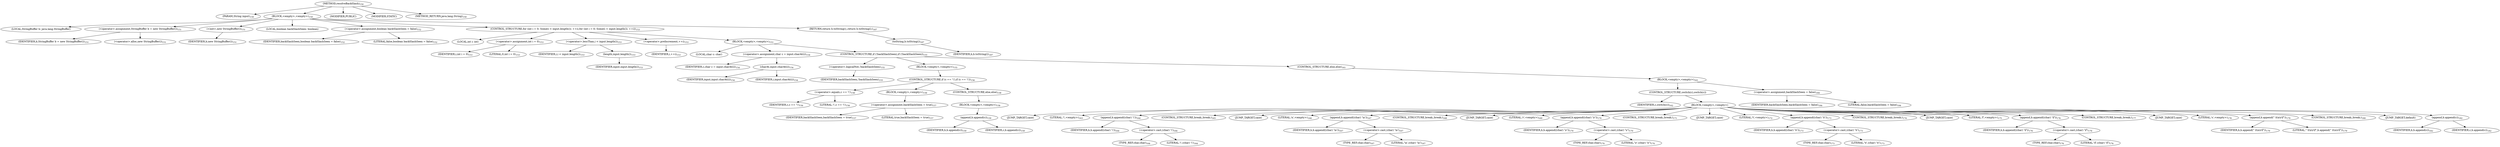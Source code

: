 digraph "resolveBackSlash" {  
"233" [label = <(METHOD,resolveBackSlash)<SUB>150</SUB>> ]
"234" [label = <(PARAM,String input)<SUB>150</SUB>> ]
"235" [label = <(BLOCK,&lt;empty&gt;,&lt;empty&gt;)<SUB>150</SUB>> ]
"12" [label = <(LOCAL,StringBuffer b: java.lang.StringBuffer)> ]
"236" [label = <(&lt;operator&gt;.assignment,StringBuffer b = new StringBuffer())<SUB>151</SUB>> ]
"237" [label = <(IDENTIFIER,b,StringBuffer b = new StringBuffer())<SUB>151</SUB>> ]
"238" [label = <(&lt;operator&gt;.alloc,new StringBuffer())<SUB>151</SUB>> ]
"239" [label = <(&lt;init&gt;,new StringBuffer())<SUB>151</SUB>> ]
"11" [label = <(IDENTIFIER,b,new StringBuffer())<SUB>151</SUB>> ]
"240" [label = <(LOCAL,boolean backSlashSeen: boolean)> ]
"241" [label = <(&lt;operator&gt;.assignment,boolean backSlashSeen = false)<SUB>152</SUB>> ]
"242" [label = <(IDENTIFIER,backSlashSeen,boolean backSlashSeen = false)<SUB>152</SUB>> ]
"243" [label = <(LITERAL,false,boolean backSlashSeen = false)<SUB>152</SUB>> ]
"244" [label = <(CONTROL_STRUCTURE,for (int i = 0; Some(i &lt; input.length()); ++i),for (int i = 0; Some(i &lt; input.length()); ++i))<SUB>153</SUB>> ]
"245" [label = <(LOCAL,int i: int)> ]
"246" [label = <(&lt;operator&gt;.assignment,int i = 0)<SUB>153</SUB>> ]
"247" [label = <(IDENTIFIER,i,int i = 0)<SUB>153</SUB>> ]
"248" [label = <(LITERAL,0,int i = 0)<SUB>153</SUB>> ]
"249" [label = <(&lt;operator&gt;.lessThan,i &lt; input.length())<SUB>153</SUB>> ]
"250" [label = <(IDENTIFIER,i,i &lt; input.length())<SUB>153</SUB>> ]
"251" [label = <(length,input.length())<SUB>153</SUB>> ]
"252" [label = <(IDENTIFIER,input,input.length())<SUB>153</SUB>> ]
"253" [label = <(&lt;operator&gt;.preIncrement,++i)<SUB>153</SUB>> ]
"254" [label = <(IDENTIFIER,i,++i)<SUB>153</SUB>> ]
"255" [label = <(BLOCK,&lt;empty&gt;,&lt;empty&gt;)<SUB>153</SUB>> ]
"256" [label = <(LOCAL,char c: char)> ]
"257" [label = <(&lt;operator&gt;.assignment,char c = input.charAt(i))<SUB>154</SUB>> ]
"258" [label = <(IDENTIFIER,c,char c = input.charAt(i))<SUB>154</SUB>> ]
"259" [label = <(charAt,input.charAt(i))<SUB>154</SUB>> ]
"260" [label = <(IDENTIFIER,input,input.charAt(i))<SUB>154</SUB>> ]
"261" [label = <(IDENTIFIER,i,input.charAt(i))<SUB>154</SUB>> ]
"262" [label = <(CONTROL_STRUCTURE,if (!backSlashSeen),if (!backSlashSeen))<SUB>155</SUB>> ]
"263" [label = <(&lt;operator&gt;.logicalNot,!backSlashSeen)<SUB>155</SUB>> ]
"264" [label = <(IDENTIFIER,backSlashSeen,!backSlashSeen)<SUB>155</SUB>> ]
"265" [label = <(BLOCK,&lt;empty&gt;,&lt;empty&gt;)<SUB>155</SUB>> ]
"266" [label = <(CONTROL_STRUCTURE,if (c == '\\'),if (c == '\\'))<SUB>156</SUB>> ]
"267" [label = <(&lt;operator&gt;.equals,c == '\\')<SUB>156</SUB>> ]
"268" [label = <(IDENTIFIER,c,c == '\\')<SUB>156</SUB>> ]
"269" [label = <(LITERAL,'\\',c == '\\')<SUB>156</SUB>> ]
"270" [label = <(BLOCK,&lt;empty&gt;,&lt;empty&gt;)<SUB>156</SUB>> ]
"271" [label = <(&lt;operator&gt;.assignment,backSlashSeen = true)<SUB>157</SUB>> ]
"272" [label = <(IDENTIFIER,backSlashSeen,backSlashSeen = true)<SUB>157</SUB>> ]
"273" [label = <(LITERAL,true,backSlashSeen = true)<SUB>157</SUB>> ]
"274" [label = <(CONTROL_STRUCTURE,else,else)<SUB>158</SUB>> ]
"275" [label = <(BLOCK,&lt;empty&gt;,&lt;empty&gt;)<SUB>158</SUB>> ]
"276" [label = <(append,b.append(c))<SUB>159</SUB>> ]
"277" [label = <(IDENTIFIER,b,b.append(c))<SUB>159</SUB>> ]
"278" [label = <(IDENTIFIER,c,b.append(c))<SUB>159</SUB>> ]
"279" [label = <(CONTROL_STRUCTURE,else,else)<SUB>161</SUB>> ]
"280" [label = <(BLOCK,&lt;empty&gt;,&lt;empty&gt;)<SUB>161</SUB>> ]
"281" [label = <(CONTROL_STRUCTURE,switch(c),switch(c))> ]
"282" [label = <(IDENTIFIER,c,switch(c))<SUB>162</SUB>> ]
"283" [label = <(BLOCK,&lt;empty&gt;,&lt;empty&gt;)> ]
"284" [label = <(JUMP_TARGET,case)> ]
"285" [label = <(LITERAL,'\\',&lt;empty&gt;)<SUB>163</SUB>> ]
"286" [label = <(append,b.append((char) '\\'))<SUB>164</SUB>> ]
"287" [label = <(IDENTIFIER,b,b.append((char) '\\'))<SUB>164</SUB>> ]
"288" [label = <(&lt;operator&gt;.cast,(char) '\\')<SUB>164</SUB>> ]
"289" [label = <(TYPE_REF,char,char)<SUB>164</SUB>> ]
"290" [label = <(LITERAL,'\\',(char) '\\')<SUB>164</SUB>> ]
"291" [label = <(CONTROL_STRUCTURE,break;,break;)<SUB>165</SUB>> ]
"292" [label = <(JUMP_TARGET,case)> ]
"293" [label = <(LITERAL,'n',&lt;empty&gt;)<SUB>166</SUB>> ]
"294" [label = <(append,b.append((char) '\n'))<SUB>167</SUB>> ]
"295" [label = <(IDENTIFIER,b,b.append((char) '\n'))<SUB>167</SUB>> ]
"296" [label = <(&lt;operator&gt;.cast,(char) '\n')<SUB>167</SUB>> ]
"297" [label = <(TYPE_REF,char,char)<SUB>167</SUB>> ]
"298" [label = <(LITERAL,'\n',(char) '\n')<SUB>167</SUB>> ]
"299" [label = <(CONTROL_STRUCTURE,break;,break;)<SUB>168</SUB>> ]
"300" [label = <(JUMP_TARGET,case)> ]
"301" [label = <(LITERAL,'r',&lt;empty&gt;)<SUB>169</SUB>> ]
"302" [label = <(append,b.append((char) '\r'))<SUB>170</SUB>> ]
"303" [label = <(IDENTIFIER,b,b.append((char) '\r'))<SUB>170</SUB>> ]
"304" [label = <(&lt;operator&gt;.cast,(char) '\r')<SUB>170</SUB>> ]
"305" [label = <(TYPE_REF,char,char)<SUB>170</SUB>> ]
"306" [label = <(LITERAL,'\r',(char) '\r')<SUB>170</SUB>> ]
"307" [label = <(CONTROL_STRUCTURE,break;,break;)<SUB>171</SUB>> ]
"308" [label = <(JUMP_TARGET,case)> ]
"309" [label = <(LITERAL,'t',&lt;empty&gt;)<SUB>172</SUB>> ]
"310" [label = <(append,b.append((char) '\t'))<SUB>173</SUB>> ]
"311" [label = <(IDENTIFIER,b,b.append((char) '\t'))<SUB>173</SUB>> ]
"312" [label = <(&lt;operator&gt;.cast,(char) '\t')<SUB>173</SUB>> ]
"313" [label = <(TYPE_REF,char,char)<SUB>173</SUB>> ]
"314" [label = <(LITERAL,'\t',(char) '\t')<SUB>173</SUB>> ]
"315" [label = <(CONTROL_STRUCTURE,break;,break;)<SUB>174</SUB>> ]
"316" [label = <(JUMP_TARGET,case)> ]
"317" [label = <(LITERAL,'f',&lt;empty&gt;)<SUB>175</SUB>> ]
"318" [label = <(append,b.append((char) '\f'))<SUB>176</SUB>> ]
"319" [label = <(IDENTIFIER,b,b.append((char) '\f'))<SUB>176</SUB>> ]
"320" [label = <(&lt;operator&gt;.cast,(char) '\f')<SUB>176</SUB>> ]
"321" [label = <(TYPE_REF,char,char)<SUB>176</SUB>> ]
"322" [label = <(LITERAL,'\f',(char) '\f')<SUB>176</SUB>> ]
"323" [label = <(CONTROL_STRUCTURE,break;,break;)<SUB>177</SUB>> ]
"324" [label = <(JUMP_TARGET,case)> ]
"325" [label = <(LITERAL,'s',&lt;empty&gt;)<SUB>178</SUB>> ]
"326" [label = <(append,b.append(&quot; \t\n\r\f&quot;))<SUB>179</SUB>> ]
"327" [label = <(IDENTIFIER,b,b.append(&quot; \t\n\r\f&quot;))<SUB>179</SUB>> ]
"328" [label = <(LITERAL,&quot; \t\n\r\f&quot;,b.append(&quot; \t\n\r\f&quot;))<SUB>179</SUB>> ]
"329" [label = <(CONTROL_STRUCTURE,break;,break;)<SUB>180</SUB>> ]
"330" [label = <(JUMP_TARGET,default)> ]
"331" [label = <(append,b.append(c))<SUB>182</SUB>> ]
"332" [label = <(IDENTIFIER,b,b.append(c))<SUB>182</SUB>> ]
"333" [label = <(IDENTIFIER,c,b.append(c))<SUB>182</SUB>> ]
"334" [label = <(&lt;operator&gt;.assignment,backSlashSeen = false)<SUB>184</SUB>> ]
"335" [label = <(IDENTIFIER,backSlashSeen,backSlashSeen = false)<SUB>184</SUB>> ]
"336" [label = <(LITERAL,false,backSlashSeen = false)<SUB>184</SUB>> ]
"337" [label = <(RETURN,return b.toString();,return b.toString();)<SUB>187</SUB>> ]
"338" [label = <(toString,b.toString())<SUB>187</SUB>> ]
"339" [label = <(IDENTIFIER,b,b.toString())<SUB>187</SUB>> ]
"340" [label = <(MODIFIER,PUBLIC)> ]
"341" [label = <(MODIFIER,STATIC)> ]
"342" [label = <(METHOD_RETURN,java.lang.String)<SUB>150</SUB>> ]
  "233" -> "234" 
  "233" -> "235" 
  "233" -> "340" 
  "233" -> "341" 
  "233" -> "342" 
  "235" -> "12" 
  "235" -> "236" 
  "235" -> "239" 
  "235" -> "240" 
  "235" -> "241" 
  "235" -> "244" 
  "235" -> "337" 
  "236" -> "237" 
  "236" -> "238" 
  "239" -> "11" 
  "241" -> "242" 
  "241" -> "243" 
  "244" -> "245" 
  "244" -> "246" 
  "244" -> "249" 
  "244" -> "253" 
  "244" -> "255" 
  "246" -> "247" 
  "246" -> "248" 
  "249" -> "250" 
  "249" -> "251" 
  "251" -> "252" 
  "253" -> "254" 
  "255" -> "256" 
  "255" -> "257" 
  "255" -> "262" 
  "257" -> "258" 
  "257" -> "259" 
  "259" -> "260" 
  "259" -> "261" 
  "262" -> "263" 
  "262" -> "265" 
  "262" -> "279" 
  "263" -> "264" 
  "265" -> "266" 
  "266" -> "267" 
  "266" -> "270" 
  "266" -> "274" 
  "267" -> "268" 
  "267" -> "269" 
  "270" -> "271" 
  "271" -> "272" 
  "271" -> "273" 
  "274" -> "275" 
  "275" -> "276" 
  "276" -> "277" 
  "276" -> "278" 
  "279" -> "280" 
  "280" -> "281" 
  "280" -> "334" 
  "281" -> "282" 
  "281" -> "283" 
  "283" -> "284" 
  "283" -> "285" 
  "283" -> "286" 
  "283" -> "291" 
  "283" -> "292" 
  "283" -> "293" 
  "283" -> "294" 
  "283" -> "299" 
  "283" -> "300" 
  "283" -> "301" 
  "283" -> "302" 
  "283" -> "307" 
  "283" -> "308" 
  "283" -> "309" 
  "283" -> "310" 
  "283" -> "315" 
  "283" -> "316" 
  "283" -> "317" 
  "283" -> "318" 
  "283" -> "323" 
  "283" -> "324" 
  "283" -> "325" 
  "283" -> "326" 
  "283" -> "329" 
  "283" -> "330" 
  "283" -> "331" 
  "286" -> "287" 
  "286" -> "288" 
  "288" -> "289" 
  "288" -> "290" 
  "294" -> "295" 
  "294" -> "296" 
  "296" -> "297" 
  "296" -> "298" 
  "302" -> "303" 
  "302" -> "304" 
  "304" -> "305" 
  "304" -> "306" 
  "310" -> "311" 
  "310" -> "312" 
  "312" -> "313" 
  "312" -> "314" 
  "318" -> "319" 
  "318" -> "320" 
  "320" -> "321" 
  "320" -> "322" 
  "326" -> "327" 
  "326" -> "328" 
  "331" -> "332" 
  "331" -> "333" 
  "334" -> "335" 
  "334" -> "336" 
  "337" -> "338" 
  "338" -> "339" 
}

